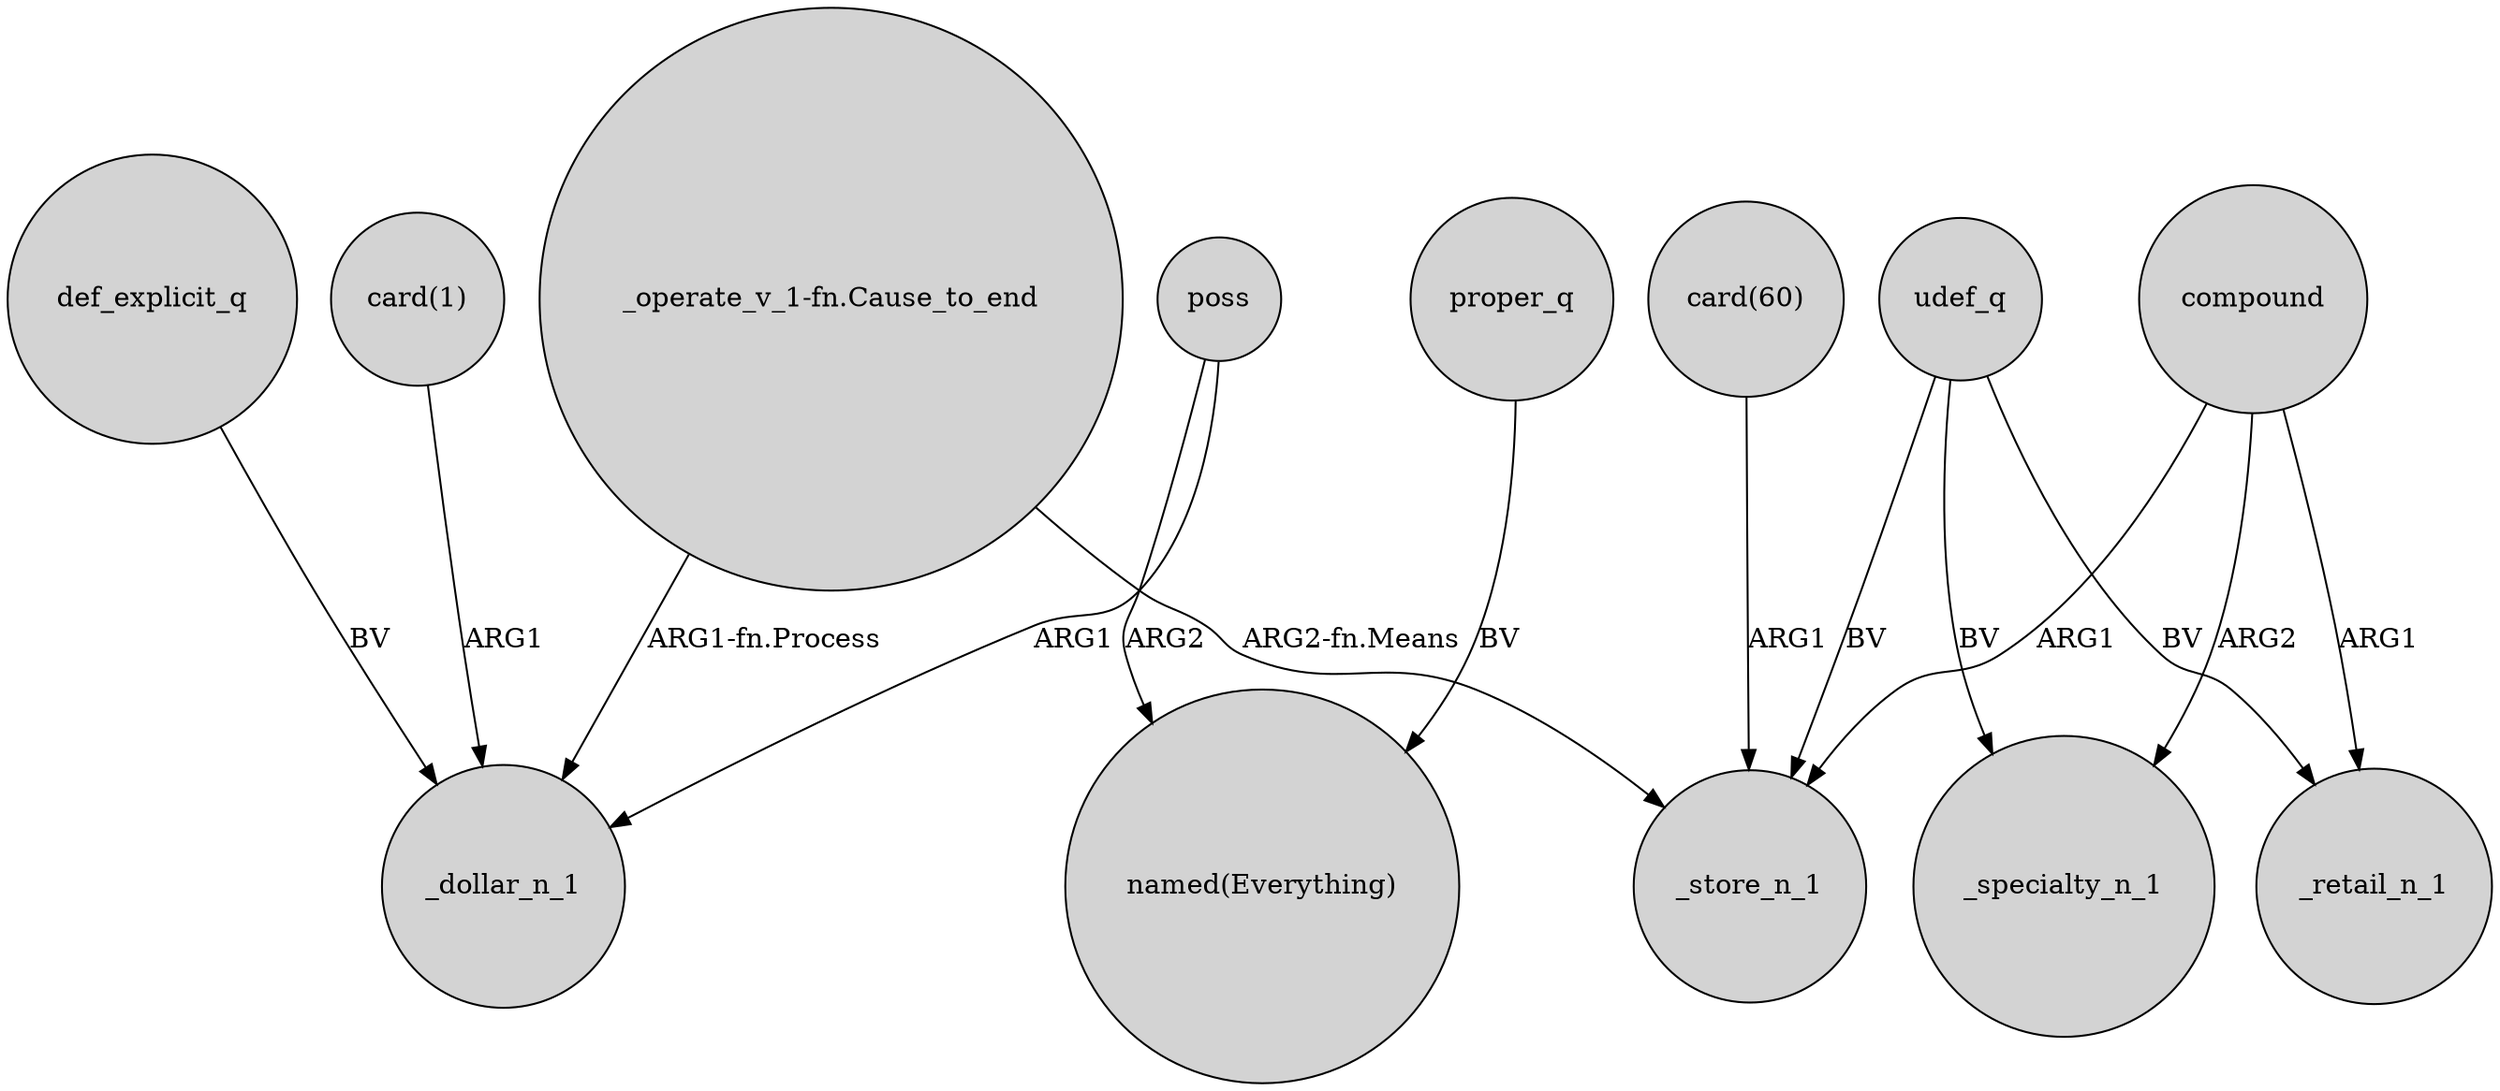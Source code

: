 digraph {
	node [shape=circle style=filled]
	def_explicit_q -> _dollar_n_1 [label=BV]
	"card(1)" -> _dollar_n_1 [label=ARG1]
	"card(60)" -> _store_n_1 [label=ARG1]
	"_operate_v_1-fn.Cause_to_end" -> _dollar_n_1 [label="ARG1-fn.Process"]
	poss -> _dollar_n_1 [label=ARG1]
	poss -> "named(Everything)" [label=ARG2]
	compound -> _store_n_1 [label=ARG1]
	"_operate_v_1-fn.Cause_to_end" -> _store_n_1 [label="ARG2-fn.Means"]
	compound -> _retail_n_1 [label=ARG1]
	compound -> _specialty_n_1 [label=ARG2]
	proper_q -> "named(Everything)" [label=BV]
	udef_q -> _specialty_n_1 [label=BV]
	udef_q -> _retail_n_1 [label=BV]
	udef_q -> _store_n_1 [label=BV]
}
